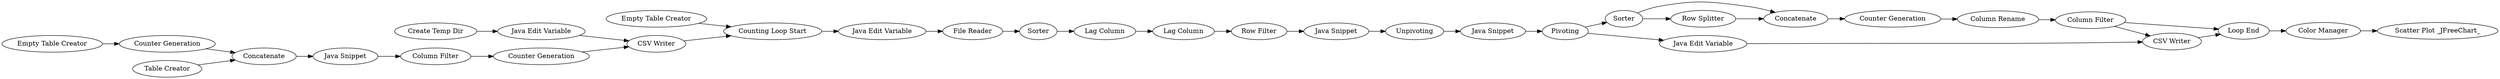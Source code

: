 digraph {
	"-6671900438728119872_38" [label=Concatenate]
	"-6671900438728119872_11" [label="Lag Column"]
	"-6671900438728119872_34" [label="Empty Table Creator"]
	"-6671900438728119872_6" [label="Empty Table Creator"]
	"-6671900438728119872_31" [label="Counter Generation"]
	"-6671900438728119872_3" [label="Create Temp Dir"]
	"-6671900438728119872_14" [label=Unpivoting]
	"-6671900438728119872_22" [label="Column Filter"]
	"-6671900438728119872_4" [label="CSV Writer"]
	"-6671900438728119872_30" [label=Sorter]
	"-6671900438728119872_10" [label="Lag Column"]
	"-6671900438728119872_2" [label="Java Edit Variable"]
	"-6671900438728119872_26" [label=Concatenate]
	"-6671900438728119872_25" [label="Row Splitter"]
	"-6671900438728119872_5" [label="Counting Loop Start"]
	"-6671900438728119872_37" [label="Counter Generation"]
	"-6671900438728119872_23" [label="Scatter Plot _JFreeChart_"]
	"-6671900438728119872_19" [label="CSV Writer"]
	"-6671900438728119872_15" [label="Java Snippet"]
	"-6671900438728119872_21" [label="File Reader"]
	"-6671900438728119872_35" [label="Java Snippet"]
	"-6671900438728119872_28" [label="Counter Generation"]
	"-6671900438728119872_39" [label="Table Creator"]
	"-6671900438728119872_12" [label="Row Filter"]
	"-6671900438728119872_40" [label="Column Filter"]
	"-6671900438728119872_32" [label="Column Rename"]
	"-6671900438728119872_24" [label="Color Manager"]
	"-6671900438728119872_20" [label="Loop End"]
	"-6671900438728119872_8" [label="Java Edit Variable"]
	"-6671900438728119872_16" [label=Pivoting]
	"-6671900438728119872_18" [label="Java Edit Variable"]
	"-6671900438728119872_13" [label="Java Snippet"]
	"-6671900438728119872_29" [label=Sorter]
	"-6671900438728119872_30" -> "-6671900438728119872_25"
	"-6671900438728119872_34" -> "-6671900438728119872_37"
	"-6671900438728119872_22" -> "-6671900438728119872_19"
	"-6671900438728119872_40" -> "-6671900438728119872_28"
	"-6671900438728119872_35" -> "-6671900438728119872_40"
	"-6671900438728119872_11" -> "-6671900438728119872_12"
	"-6671900438728119872_16" -> "-6671900438728119872_30"
	"-6671900438728119872_22" -> "-6671900438728119872_20"
	"-6671900438728119872_19" -> "-6671900438728119872_20"
	"-6671900438728119872_15" -> "-6671900438728119872_16"
	"-6671900438728119872_8" -> "-6671900438728119872_21"
	"-6671900438728119872_32" -> "-6671900438728119872_22"
	"-6671900438728119872_39" -> "-6671900438728119872_38"
	"-6671900438728119872_16" -> "-6671900438728119872_18"
	"-6671900438728119872_13" -> "-6671900438728119872_14"
	"-6671900438728119872_10" -> "-6671900438728119872_11"
	"-6671900438728119872_12" -> "-6671900438728119872_13"
	"-6671900438728119872_29" -> "-6671900438728119872_10"
	"-6671900438728119872_38" -> "-6671900438728119872_35"
	"-6671900438728119872_4" -> "-6671900438728119872_5"
	"-6671900438728119872_37" -> "-6671900438728119872_38"
	"-6671900438728119872_14" -> "-6671900438728119872_15"
	"-6671900438728119872_28" -> "-6671900438728119872_4"
	"-6671900438728119872_26" -> "-6671900438728119872_31"
	"-6671900438728119872_25" -> "-6671900438728119872_26"
	"-6671900438728119872_3" -> "-6671900438728119872_2"
	"-6671900438728119872_18" -> "-6671900438728119872_19"
	"-6671900438728119872_24" -> "-6671900438728119872_23"
	"-6671900438728119872_2" -> "-6671900438728119872_4"
	"-6671900438728119872_5" -> "-6671900438728119872_8"
	"-6671900438728119872_20" -> "-6671900438728119872_24"
	"-6671900438728119872_30" -> "-6671900438728119872_26"
	"-6671900438728119872_31" -> "-6671900438728119872_32"
	"-6671900438728119872_6" -> "-6671900438728119872_5"
	"-6671900438728119872_21" -> "-6671900438728119872_29"
	rankdir=LR
}
